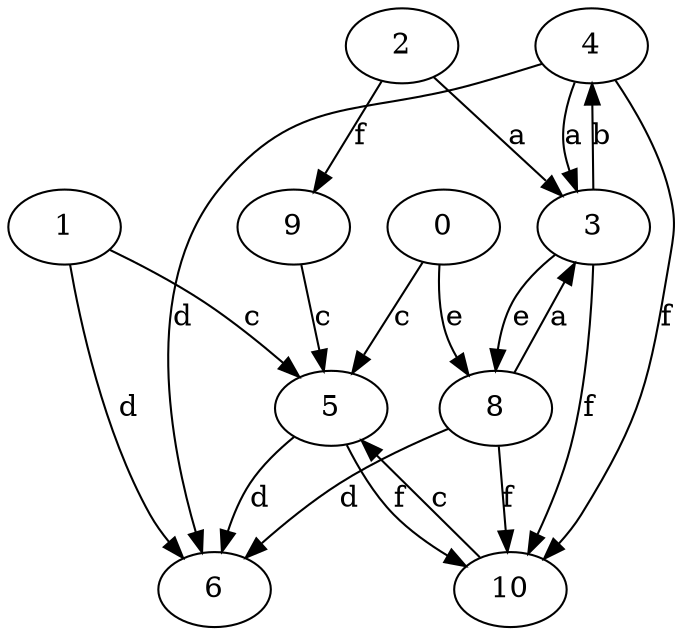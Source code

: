 strict digraph  {
1;
2;
3;
4;
5;
6;
8;
9;
0;
10;
1 -> 5  [label=c];
1 -> 6  [label=d];
2 -> 3  [label=a];
2 -> 9  [label=f];
3 -> 4  [label=b];
3 -> 8  [label=e];
3 -> 10  [label=f];
4 -> 3  [label=a];
4 -> 6  [label=d];
4 -> 10  [label=f];
5 -> 6  [label=d];
5 -> 10  [label=f];
8 -> 3  [label=a];
8 -> 6  [label=d];
8 -> 10  [label=f];
9 -> 5  [label=c];
0 -> 5  [label=c];
0 -> 8  [label=e];
10 -> 5  [label=c];
}
